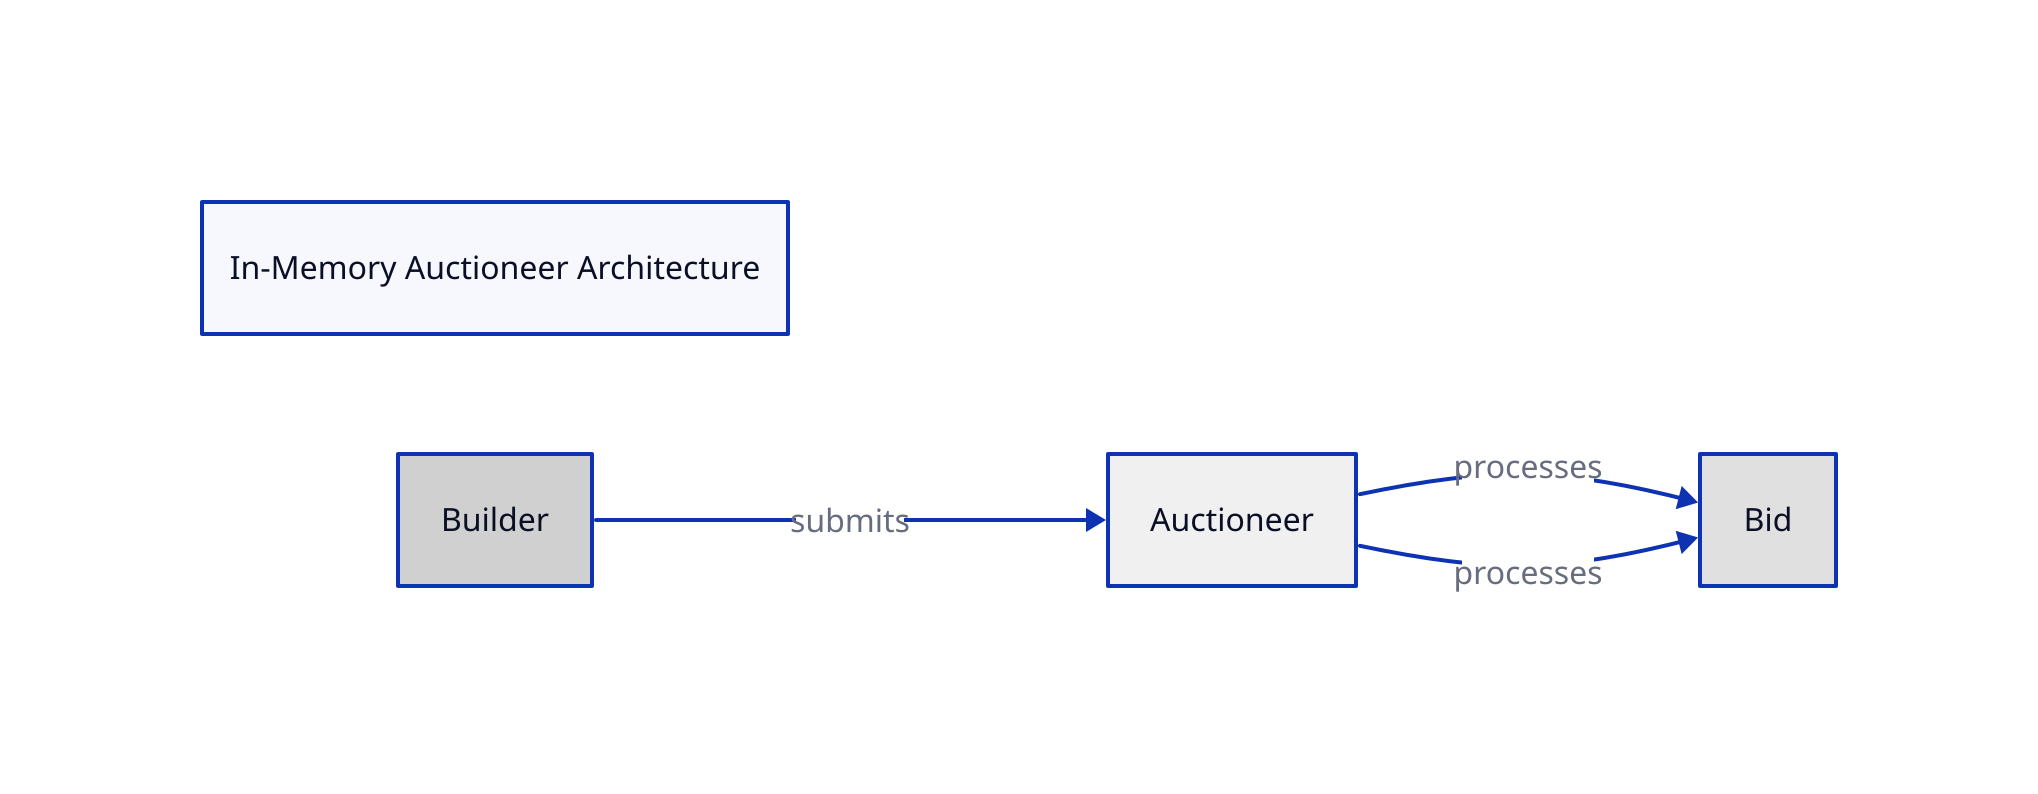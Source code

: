 direction: right

title: In-Memory Auctioneer Architecture

Auctioneer: {
  shape: rectangle
  style: {
    fill: "#f0f0f0"

  }
}

Bid: {
  shape: rectangle
  style: {
    fill: "#e0e0e0"
  }
}

Builder: {
  shape: rectangle
  style: {
    fill: "#d0d0d0"
  }
}

Builder -> Auctioneer: submits
Auctioneer -> Bid: processes 
Auctioneer -> Bid: processes 